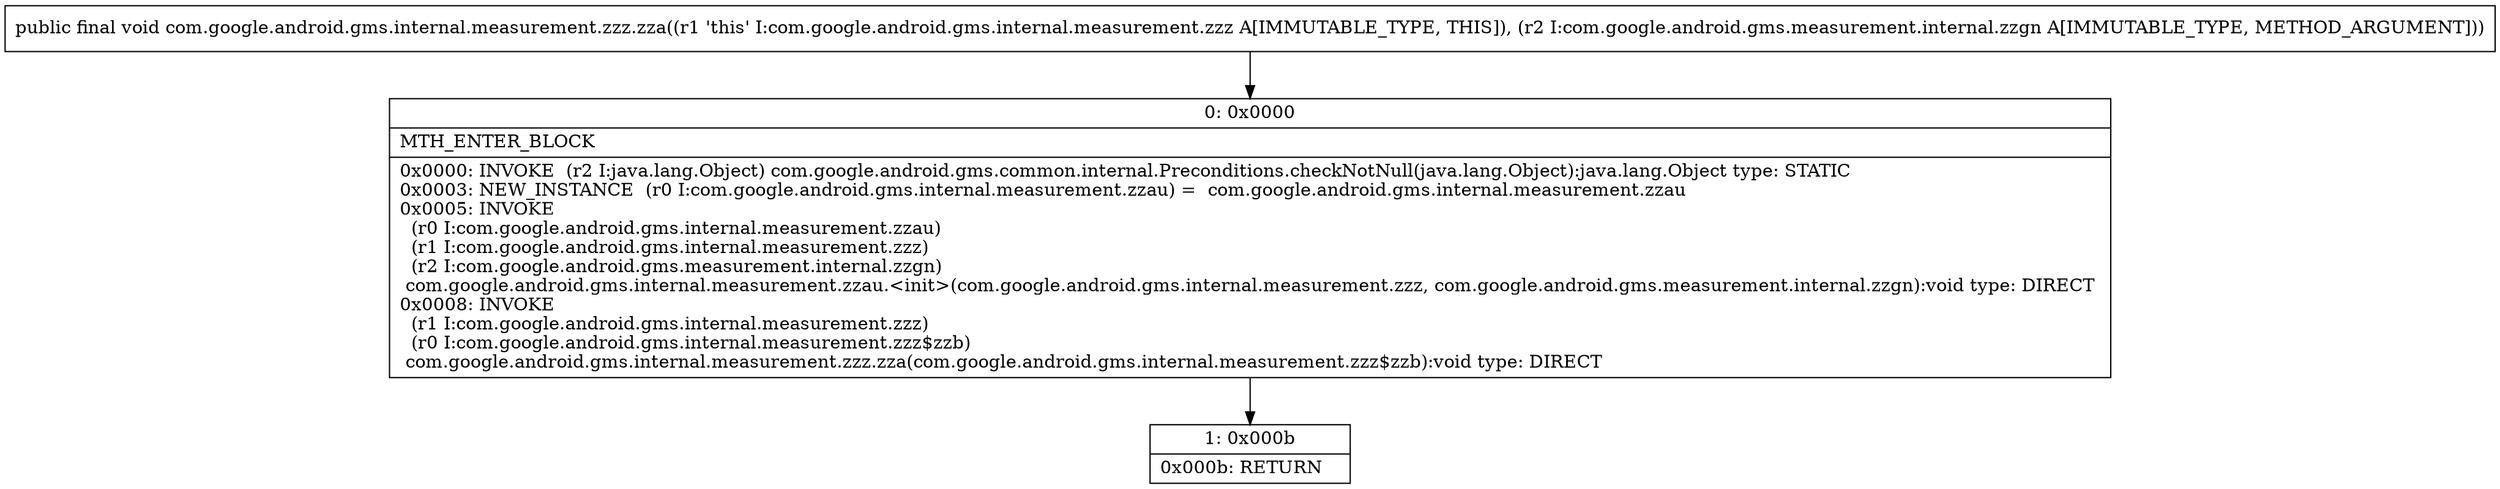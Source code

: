 digraph "CFG forcom.google.android.gms.internal.measurement.zzz.zza(Lcom\/google\/android\/gms\/measurement\/internal\/zzgn;)V" {
Node_0 [shape=record,label="{0\:\ 0x0000|MTH_ENTER_BLOCK\l|0x0000: INVOKE  (r2 I:java.lang.Object) com.google.android.gms.common.internal.Preconditions.checkNotNull(java.lang.Object):java.lang.Object type: STATIC \l0x0003: NEW_INSTANCE  (r0 I:com.google.android.gms.internal.measurement.zzau) =  com.google.android.gms.internal.measurement.zzau \l0x0005: INVOKE  \l  (r0 I:com.google.android.gms.internal.measurement.zzau)\l  (r1 I:com.google.android.gms.internal.measurement.zzz)\l  (r2 I:com.google.android.gms.measurement.internal.zzgn)\l com.google.android.gms.internal.measurement.zzau.\<init\>(com.google.android.gms.internal.measurement.zzz, com.google.android.gms.measurement.internal.zzgn):void type: DIRECT \l0x0008: INVOKE  \l  (r1 I:com.google.android.gms.internal.measurement.zzz)\l  (r0 I:com.google.android.gms.internal.measurement.zzz$zzb)\l com.google.android.gms.internal.measurement.zzz.zza(com.google.android.gms.internal.measurement.zzz$zzb):void type: DIRECT \l}"];
Node_1 [shape=record,label="{1\:\ 0x000b|0x000b: RETURN   \l}"];
MethodNode[shape=record,label="{public final void com.google.android.gms.internal.measurement.zzz.zza((r1 'this' I:com.google.android.gms.internal.measurement.zzz A[IMMUTABLE_TYPE, THIS]), (r2 I:com.google.android.gms.measurement.internal.zzgn A[IMMUTABLE_TYPE, METHOD_ARGUMENT])) }"];
MethodNode -> Node_0;
Node_0 -> Node_1;
}

